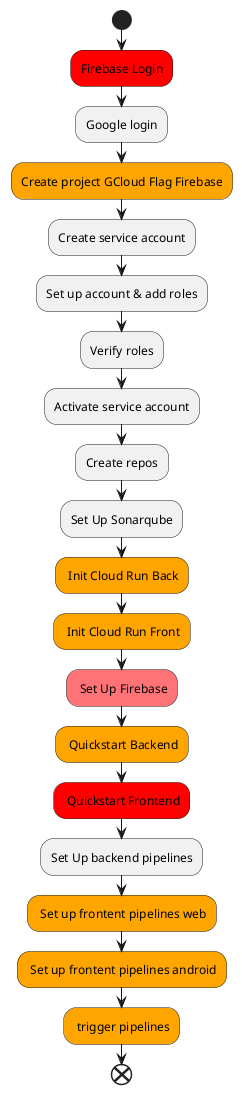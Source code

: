 @startuml QuickstartFlowDiagram
<style>
    notDone {
        BackgroundColor #FF7276
    }
</style>
start
#red:Firebase Login;
:Google login;
#orange:Create project GCloud Flag Firebase;
:Create service account;
:Set up account & add roles;
:Verify roles;
:Activate service account;
:Create repos;
:Set Up Sonarqube;
' Creates a file with the backend cloud run url
#orange: Init Cloud Run Back;
' Creates a file with the frontend cloud run url
#orange: Init Cloud Run Front;
' Generates files for quickstart back & front
' Generates message that tells you to copy a secret from a URL (manual)
' Generates keystore file
#FF7276: Set Up Firebase;
#orange: Quickstart Backend;
' Needs the frontend url
' Needs the secret from the user in set up firebase (manual)
' Needs the keystore file
#red: Quickstart Frontend;
:Set Up backend pipelines;
#orange: Set up frontent pipelines web;
#orange: Set up frontent pipelines android;
#orange: trigger pipelines;

end
@enduml
